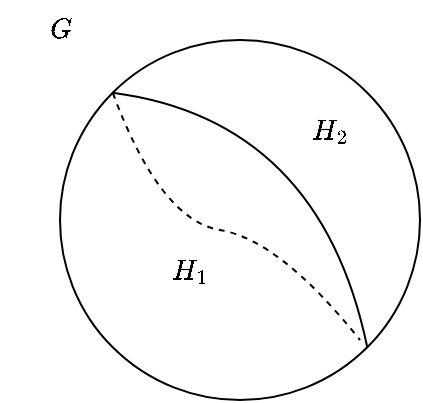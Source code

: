 <mxfile version="24.6.4" type="device">
  <diagram name="第 1 页" id="x8nAhbbPYe13R5KYv_6d">
    <mxGraphModel dx="954" dy="717" grid="1" gridSize="10" guides="1" tooltips="1" connect="1" arrows="1" fold="1" page="1" pageScale="1" pageWidth="827" pageHeight="1169" math="1" shadow="0">
      <root>
        <mxCell id="0" />
        <mxCell id="1" parent="0" />
        <mxCell id="0NG2mVakLDlEqYcmUKi6-1" value="" style="ellipse;whiteSpace=wrap;html=1;aspect=fixed;" vertex="1" parent="1">
          <mxGeometry x="240" y="240" width="180" height="180" as="geometry" />
        </mxCell>
        <mxCell id="0NG2mVakLDlEqYcmUKi6-2" value="" style="curved=1;endArrow=none;html=1;rounded=0;exitX=0;exitY=0;exitDx=0;exitDy=0;entryX=1;entryY=1;entryDx=0;entryDy=0;endFill=0;elbow=vertical;" edge="1" parent="1" source="0NG2mVakLDlEqYcmUKi6-1" target="0NG2mVakLDlEqYcmUKi6-1">
          <mxGeometry width="50" height="50" relative="1" as="geometry">
            <mxPoint x="290" y="330" as="sourcePoint" />
            <mxPoint x="340" y="280" as="targetPoint" />
            <Array as="points">
              <mxPoint x="370" y="280" />
            </Array>
          </mxGeometry>
        </mxCell>
        <mxCell id="0NG2mVakLDlEqYcmUKi6-5" value="$$G$$" style="text;html=1;align=center;verticalAlign=middle;resizable=0;points=[];autosize=1;strokeColor=none;fillColor=none;" vertex="1" parent="1">
          <mxGeometry x="210" y="220" width="60" height="30" as="geometry" />
        </mxCell>
        <mxCell id="0NG2mVakLDlEqYcmUKi6-9" value="$$H_1$$" style="text;html=1;align=center;verticalAlign=middle;resizable=0;points=[];autosize=1;strokeColor=none;fillColor=none;" vertex="1" parent="1">
          <mxGeometry x="270" y="340" width="70" height="30" as="geometry" />
        </mxCell>
        <mxCell id="0NG2mVakLDlEqYcmUKi6-10" value="$$H_2$$" style="text;html=1;align=center;verticalAlign=middle;resizable=0;points=[];autosize=1;strokeColor=none;fillColor=none;" vertex="1" parent="1">
          <mxGeometry x="340" y="270" width="70" height="30" as="geometry" />
        </mxCell>
        <mxCell id="0NG2mVakLDlEqYcmUKi6-11" value="" style="curved=1;endArrow=none;html=1;rounded=0;exitX=0;exitY=0;exitDx=0;exitDy=0;endFill=0;dashed=1;" edge="1" parent="1" source="0NG2mVakLDlEqYcmUKi6-1">
          <mxGeometry width="50" height="50" relative="1" as="geometry">
            <mxPoint x="100" y="350" as="sourcePoint" />
            <mxPoint x="390" y="390" as="targetPoint" />
            <Array as="points">
              <mxPoint x="290" y="330" />
              <mxPoint x="350" y="340" />
            </Array>
          </mxGeometry>
        </mxCell>
      </root>
    </mxGraphModel>
  </diagram>
</mxfile>
